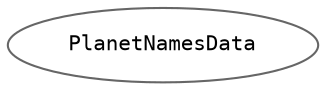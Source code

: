 digraph "Graphical Class Hierarchy"
{
 // INTERACTIVE_SVG=YES
 // LATEX_PDF_SIZE
  bgcolor="transparent";
  edge [fontname=Helvetica,fontsize=10,labelfontname=Helvetica,labelfontsize=10];
  node [fontname=Helvetica,fontsize=10,fontname=Consolas fontsize=10 style=filled height=0.2 width=0.4 margin=0.1];
  rankdir="LR";
  Node0 [id="Node000000",label="PlanetNamesData",height=0.2,width=0.4,color="grey40", fillcolor="white", style="filled",URL="$class_planet_names_data.html",tooltip=" "];
}
